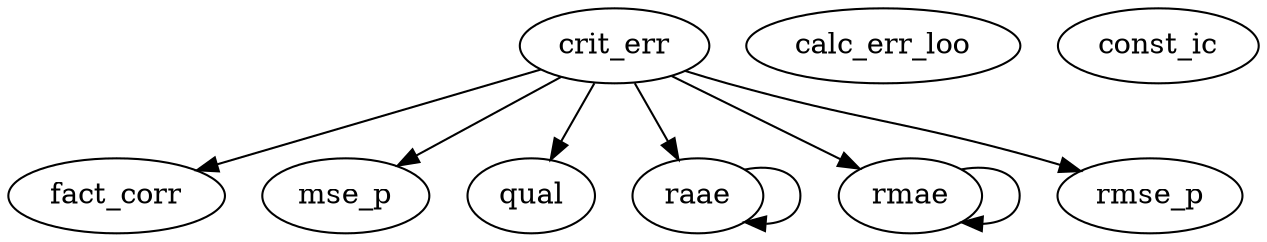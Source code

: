 /* Created by mdot for Matlab */
digraph m2html {
  crit_err -> fact_corr;
  crit_err -> mse_p;
  crit_err -> qual;
  crit_err -> raae;
  crit_err -> rmae;
  crit_err -> rmse_p;
  raae -> raae;
  rmae -> rmae;

  calc_err_loo [URL="calc_err_loo.html"];
  const_ic [URL="const_ic.html"];
  crit_err [URL="crit_err.html"];
  fact_corr [URL="fact_corr.html"];
  mse_p [URL="mse_p.html"];
  qual [URL="qual.html"];
  raae [URL="raae.html"];
  rmae [URL="rmae.html"];
  rmse_p [URL="rmse_p.html"];
}